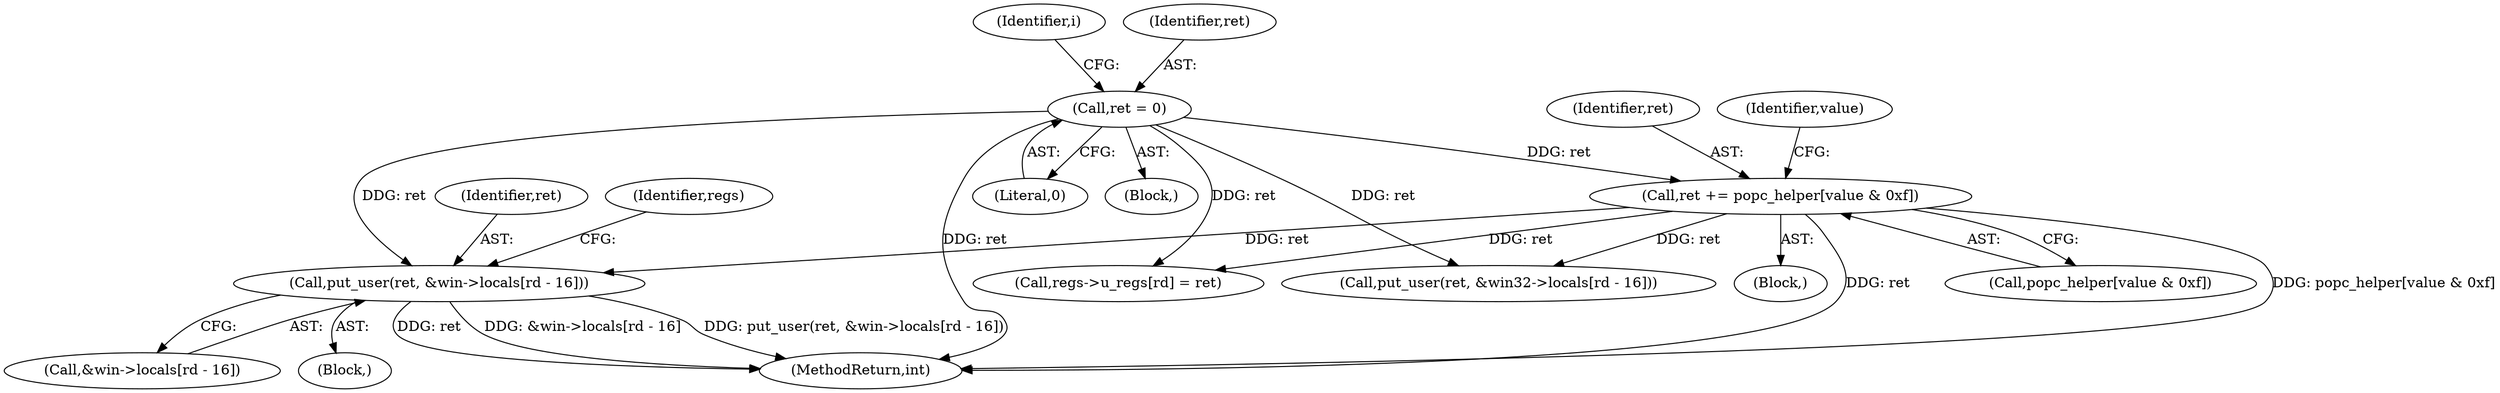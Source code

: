 digraph "0_linux_a8b0ca17b80e92faab46ee7179ba9e99ccb61233_37@pointer" {
"1000243" [label="(Call,put_user(ret, &win->locals[rd - 16]))"];
"1000163" [label="(Call,ret = 0)"];
"1000175" [label="(Call,ret += popc_helper[value & 0xf])"];
"1000257" [label="(MethodReturn,int)"];
"1000167" [label="(Identifier,i)"];
"1000219" [label="(Call,put_user(ret, &win32->locals[rd - 16]))"];
"1000177" [label="(Call,popc_helper[value & 0xf])"];
"1000244" [label="(Identifier,ret)"];
"1000192" [label="(Call,regs->u_regs[rd] = ret)"];
"1000175" [label="(Call,ret += popc_helper[value & 0xf])"];
"1000164" [label="(Identifier,ret)"];
"1000183" [label="(Identifier,value)"];
"1000245" [label="(Call,&win->locals[rd - 16])"];
"1000163" [label="(Call,ret = 0)"];
"1000165" [label="(Literal,0)"];
"1000174" [label="(Block,)"];
"1000176" [label="(Identifier,ret)"];
"1000162" [label="(Block,)"];
"1000254" [label="(Identifier,regs)"];
"1000230" [label="(Block,)"];
"1000243" [label="(Call,put_user(ret, &win->locals[rd - 16]))"];
"1000243" -> "1000230"  [label="AST: "];
"1000243" -> "1000245"  [label="CFG: "];
"1000244" -> "1000243"  [label="AST: "];
"1000245" -> "1000243"  [label="AST: "];
"1000254" -> "1000243"  [label="CFG: "];
"1000243" -> "1000257"  [label="DDG: ret"];
"1000243" -> "1000257"  [label="DDG: &win->locals[rd - 16]"];
"1000243" -> "1000257"  [label="DDG: put_user(ret, &win->locals[rd - 16])"];
"1000163" -> "1000243"  [label="DDG: ret"];
"1000175" -> "1000243"  [label="DDG: ret"];
"1000163" -> "1000162"  [label="AST: "];
"1000163" -> "1000165"  [label="CFG: "];
"1000164" -> "1000163"  [label="AST: "];
"1000165" -> "1000163"  [label="AST: "];
"1000167" -> "1000163"  [label="CFG: "];
"1000163" -> "1000257"  [label="DDG: ret"];
"1000163" -> "1000175"  [label="DDG: ret"];
"1000163" -> "1000192"  [label="DDG: ret"];
"1000163" -> "1000219"  [label="DDG: ret"];
"1000175" -> "1000174"  [label="AST: "];
"1000175" -> "1000177"  [label="CFG: "];
"1000176" -> "1000175"  [label="AST: "];
"1000177" -> "1000175"  [label="AST: "];
"1000183" -> "1000175"  [label="CFG: "];
"1000175" -> "1000257"  [label="DDG: ret"];
"1000175" -> "1000257"  [label="DDG: popc_helper[value & 0xf]"];
"1000175" -> "1000192"  [label="DDG: ret"];
"1000175" -> "1000219"  [label="DDG: ret"];
}
